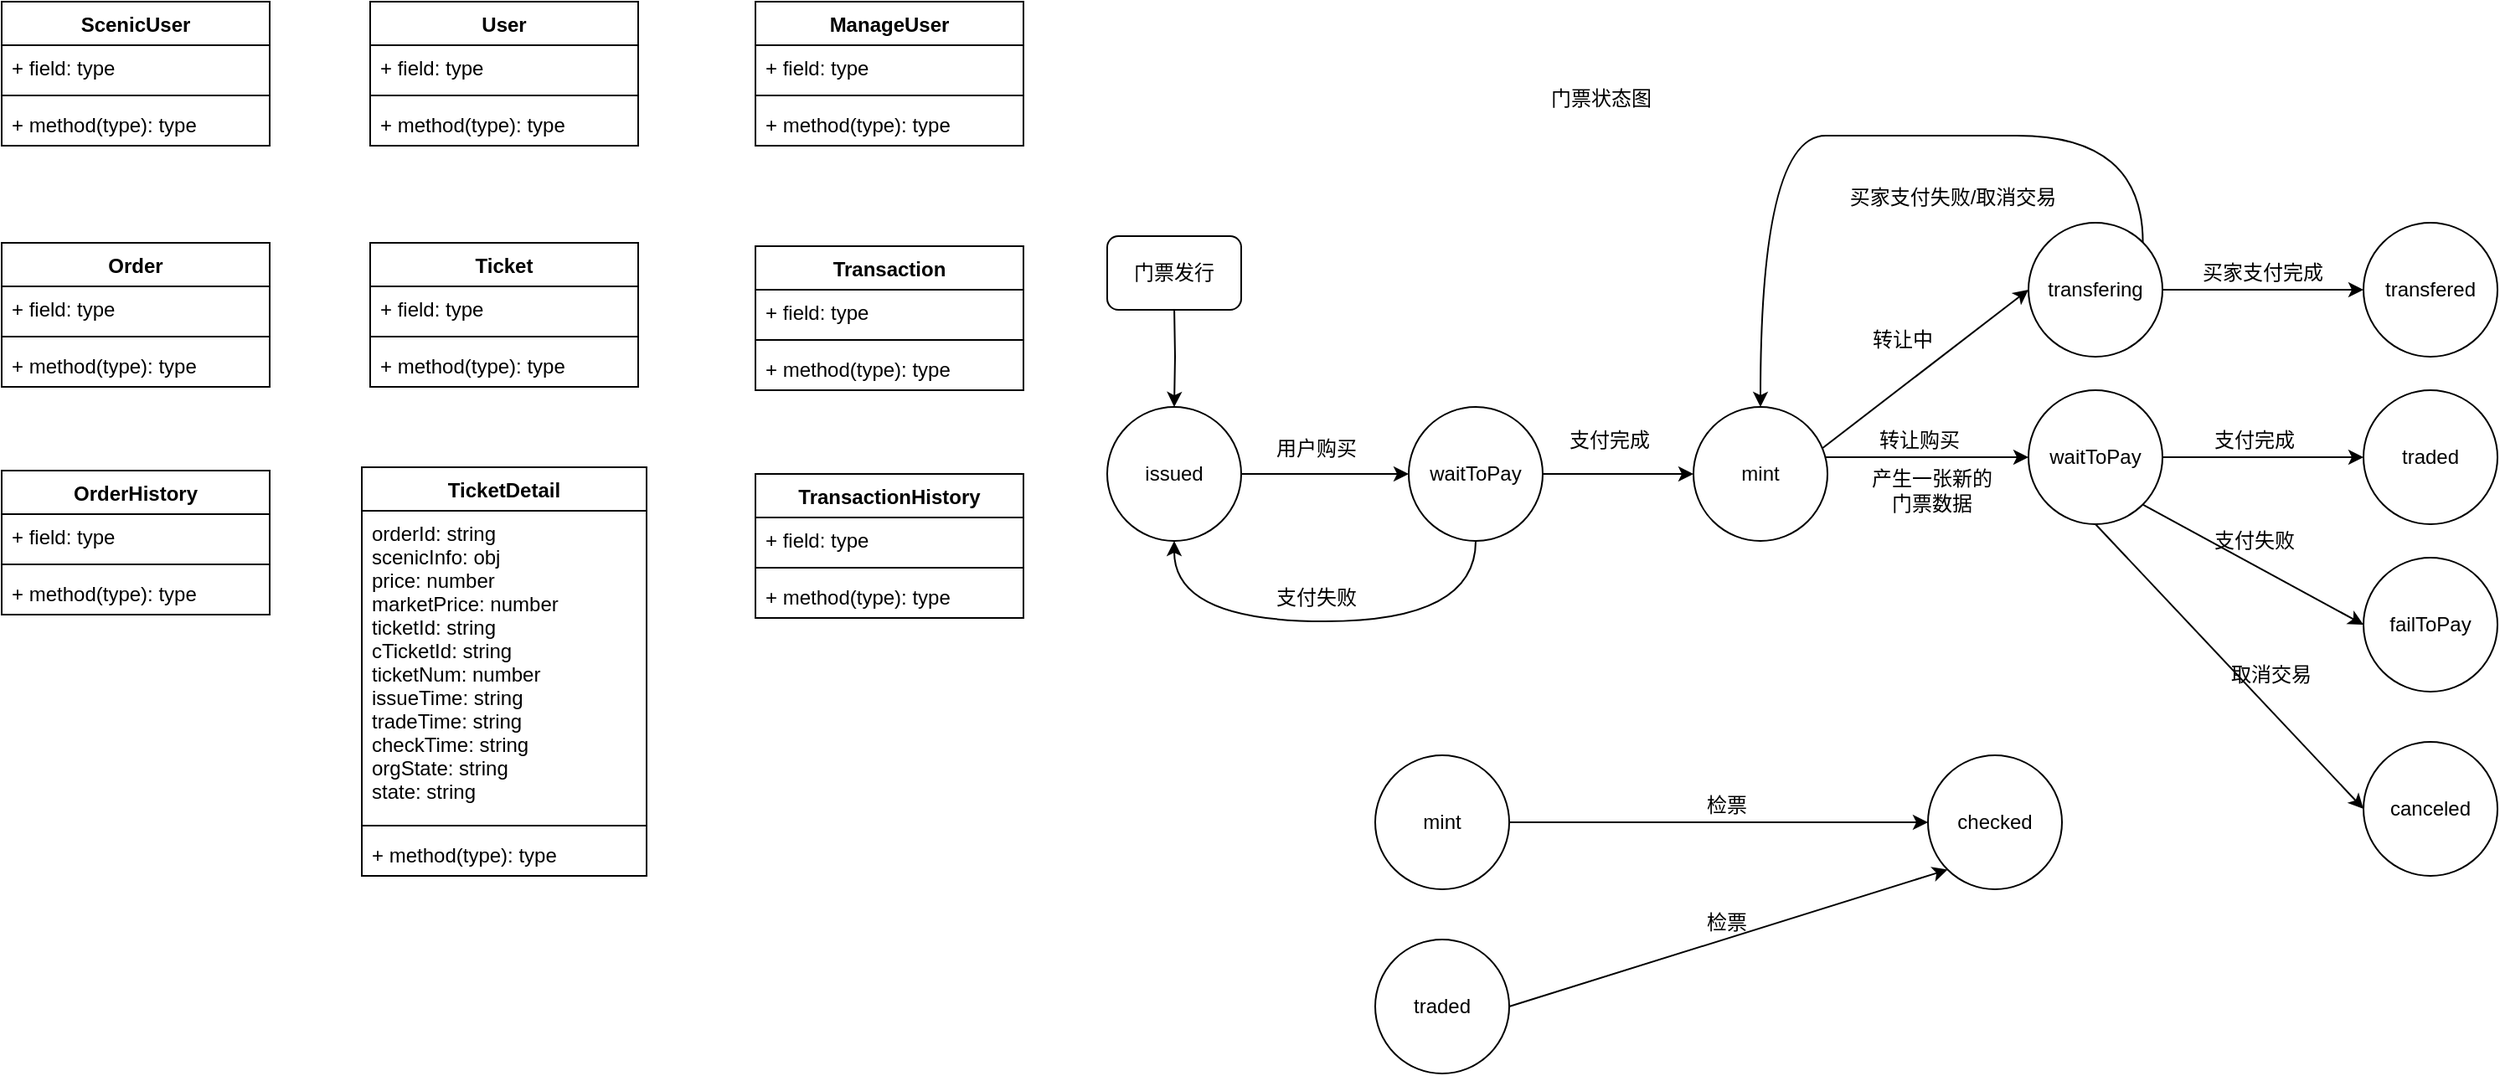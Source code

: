 <mxfile version="13.6.2" type="github">
  <diagram id="VjnDuAETOl2htQ0PQwQe" name="Page-1">
    <mxGraphModel dx="1282" dy="608" grid="1" gridSize="10" guides="1" tooltips="1" connect="1" arrows="1" fold="1" page="1" pageScale="1" pageWidth="850" pageHeight="1100" math="0" shadow="0">
      <root>
        <mxCell id="0" />
        <mxCell id="1" parent="0" />
        <mxCell id="-eFsKwjspfKI78hxDc0E-13" value="ScenicUser" style="swimlane;fontStyle=1;align=center;verticalAlign=top;childLayout=stackLayout;horizontal=1;startSize=26;horizontalStack=0;resizeParent=1;resizeParentMax=0;resizeLast=0;collapsible=1;marginBottom=0;" parent="1" vertex="1">
          <mxGeometry x="280" y="70" width="160" height="86" as="geometry" />
        </mxCell>
        <mxCell id="-eFsKwjspfKI78hxDc0E-14" value="+ field: type" style="text;strokeColor=none;fillColor=none;align=left;verticalAlign=top;spacingLeft=4;spacingRight=4;overflow=hidden;rotatable=0;points=[[0,0.5],[1,0.5]];portConstraint=eastwest;" parent="-eFsKwjspfKI78hxDc0E-13" vertex="1">
          <mxGeometry y="26" width="160" height="26" as="geometry" />
        </mxCell>
        <mxCell id="-eFsKwjspfKI78hxDc0E-15" value="" style="line;strokeWidth=1;fillColor=none;align=left;verticalAlign=middle;spacingTop=-1;spacingLeft=3;spacingRight=3;rotatable=0;labelPosition=right;points=[];portConstraint=eastwest;" parent="-eFsKwjspfKI78hxDc0E-13" vertex="1">
          <mxGeometry y="52" width="160" height="8" as="geometry" />
        </mxCell>
        <mxCell id="-eFsKwjspfKI78hxDc0E-16" value="+ method(type): type" style="text;strokeColor=none;fillColor=none;align=left;verticalAlign=top;spacingLeft=4;spacingRight=4;overflow=hidden;rotatable=0;points=[[0,0.5],[1,0.5]];portConstraint=eastwest;" parent="-eFsKwjspfKI78hxDc0E-13" vertex="1">
          <mxGeometry y="60" width="160" height="26" as="geometry" />
        </mxCell>
        <mxCell id="-eFsKwjspfKI78hxDc0E-5" value="User" style="swimlane;fontStyle=1;align=center;verticalAlign=top;childLayout=stackLayout;horizontal=1;startSize=26;horizontalStack=0;resizeParent=1;resizeParentMax=0;resizeLast=0;collapsible=1;marginBottom=0;" parent="1" vertex="1">
          <mxGeometry x="500" y="70" width="160" height="86" as="geometry" />
        </mxCell>
        <mxCell id="-eFsKwjspfKI78hxDc0E-6" value="+ field: type" style="text;strokeColor=none;fillColor=none;align=left;verticalAlign=top;spacingLeft=4;spacingRight=4;overflow=hidden;rotatable=0;points=[[0,0.5],[1,0.5]];portConstraint=eastwest;" parent="-eFsKwjspfKI78hxDc0E-5" vertex="1">
          <mxGeometry y="26" width="160" height="26" as="geometry" />
        </mxCell>
        <mxCell id="-eFsKwjspfKI78hxDc0E-7" value="" style="line;strokeWidth=1;fillColor=none;align=left;verticalAlign=middle;spacingTop=-1;spacingLeft=3;spacingRight=3;rotatable=0;labelPosition=right;points=[];portConstraint=eastwest;" parent="-eFsKwjspfKI78hxDc0E-5" vertex="1">
          <mxGeometry y="52" width="160" height="8" as="geometry" />
        </mxCell>
        <mxCell id="-eFsKwjspfKI78hxDc0E-8" value="+ method(type): type" style="text;strokeColor=none;fillColor=none;align=left;verticalAlign=top;spacingLeft=4;spacingRight=4;overflow=hidden;rotatable=0;points=[[0,0.5],[1,0.5]];portConstraint=eastwest;" parent="-eFsKwjspfKI78hxDc0E-5" vertex="1">
          <mxGeometry y="60" width="160" height="26" as="geometry" />
        </mxCell>
        <mxCell id="-eFsKwjspfKI78hxDc0E-17" value="ManageUser" style="swimlane;fontStyle=1;align=center;verticalAlign=top;childLayout=stackLayout;horizontal=1;startSize=26;horizontalStack=0;resizeParent=1;resizeParentMax=0;resizeLast=0;collapsible=1;marginBottom=0;" parent="1" vertex="1">
          <mxGeometry x="730" y="70" width="160" height="86" as="geometry" />
        </mxCell>
        <mxCell id="-eFsKwjspfKI78hxDc0E-18" value="+ field: type" style="text;strokeColor=none;fillColor=none;align=left;verticalAlign=top;spacingLeft=4;spacingRight=4;overflow=hidden;rotatable=0;points=[[0,0.5],[1,0.5]];portConstraint=eastwest;" parent="-eFsKwjspfKI78hxDc0E-17" vertex="1">
          <mxGeometry y="26" width="160" height="26" as="geometry" />
        </mxCell>
        <mxCell id="-eFsKwjspfKI78hxDc0E-19" value="" style="line;strokeWidth=1;fillColor=none;align=left;verticalAlign=middle;spacingTop=-1;spacingLeft=3;spacingRight=3;rotatable=0;labelPosition=right;points=[];portConstraint=eastwest;" parent="-eFsKwjspfKI78hxDc0E-17" vertex="1">
          <mxGeometry y="52" width="160" height="8" as="geometry" />
        </mxCell>
        <mxCell id="-eFsKwjspfKI78hxDc0E-20" value="+ method(type): type" style="text;strokeColor=none;fillColor=none;align=left;verticalAlign=top;spacingLeft=4;spacingRight=4;overflow=hidden;rotatable=0;points=[[0,0.5],[1,0.5]];portConstraint=eastwest;" parent="-eFsKwjspfKI78hxDc0E-17" vertex="1">
          <mxGeometry y="60" width="160" height="26" as="geometry" />
        </mxCell>
        <mxCell id="uxPyOdEB8U-QKajxjRza-15" style="rounded=0;orthogonalLoop=1;jettySize=auto;html=1;exitX=1;exitY=0.5;exitDx=0;exitDy=0;entryX=0;entryY=0.5;entryDx=0;entryDy=0;" parent="1" target="uxPyOdEB8U-QKajxjRza-14" edge="1">
          <mxGeometry relative="1" as="geometry">
            <mxPoint x="1360.0" y="342" as="sourcePoint" />
          </mxGeometry>
        </mxCell>
        <mxCell id="uxPyOdEB8U-QKajxjRza-24" style="edgeStyle=none;rounded=0;orthogonalLoop=1;jettySize=auto;html=1;exitX=1;exitY=0.5;exitDx=0;exitDy=0;entryX=0;entryY=0.5;entryDx=0;entryDy=0;" parent="1" target="uxPyOdEB8U-QKajxjRza-23" edge="1">
          <mxGeometry relative="1" as="geometry">
            <mxPoint x="1360.0" y="342" as="sourcePoint" />
          </mxGeometry>
        </mxCell>
        <mxCell id="uxPyOdEB8U-QKajxjRza-17" style="edgeStyle=none;rounded=0;orthogonalLoop=1;jettySize=auto;html=1;exitX=1;exitY=0.5;exitDx=0;exitDy=0;" parent="1" source="uxPyOdEB8U-QKajxjRza-14" target="uxPyOdEB8U-QKajxjRza-16" edge="1">
          <mxGeometry relative="1" as="geometry" />
        </mxCell>
        <mxCell id="uxPyOdEB8U-QKajxjRza-33" style="rounded=0;orthogonalLoop=1;jettySize=auto;html=1;exitX=1;exitY=1;exitDx=0;exitDy=0;entryX=0;entryY=0.5;entryDx=0;entryDy=0;" parent="1" source="uxPyOdEB8U-QKajxjRza-14" target="uxPyOdEB8U-QKajxjRza-32" edge="1">
          <mxGeometry relative="1" as="geometry" />
        </mxCell>
        <mxCell id="uxPyOdEB8U-QKajxjRza-36" style="edgeStyle=none;rounded=0;orthogonalLoop=1;jettySize=auto;html=1;exitX=0.5;exitY=1;exitDx=0;exitDy=0;entryX=0;entryY=0.5;entryDx=0;entryDy=0;" parent="1" source="uxPyOdEB8U-QKajxjRza-14" target="uxPyOdEB8U-QKajxjRza-35" edge="1">
          <mxGeometry relative="1" as="geometry" />
        </mxCell>
        <mxCell id="uxPyOdEB8U-QKajxjRza-14" value="waitToPay" style="ellipse;whiteSpace=wrap;html=1;aspect=fixed;" parent="1" vertex="1">
          <mxGeometry x="1490" y="302" width="80" height="80" as="geometry" />
        </mxCell>
        <mxCell id="uxPyOdEB8U-QKajxjRza-16" value="traded" style="ellipse;whiteSpace=wrap;html=1;aspect=fixed;" parent="1" vertex="1">
          <mxGeometry x="1690" y="302" width="80" height="80" as="geometry" />
        </mxCell>
        <mxCell id="uxPyOdEB8U-QKajxjRza-19" value="转让购买" style="text;html=1;strokeColor=none;fillColor=none;align=center;verticalAlign=middle;whiteSpace=wrap;rounded=0;" parent="1" vertex="1">
          <mxGeometry x="1390" y="322" width="70" height="20" as="geometry" />
        </mxCell>
        <mxCell id="uxPyOdEB8U-QKajxjRza-20" value="支付完成" style="text;html=1;strokeColor=none;fillColor=none;align=center;verticalAlign=middle;whiteSpace=wrap;rounded=0;" parent="1" vertex="1">
          <mxGeometry x="1590" y="322" width="70" height="20" as="geometry" />
        </mxCell>
        <mxCell id="uxPyOdEB8U-QKajxjRza-21" value="transfered" style="ellipse;whiteSpace=wrap;html=1;aspect=fixed;" parent="1" vertex="1">
          <mxGeometry x="1690" y="202" width="80" height="80" as="geometry" />
        </mxCell>
        <mxCell id="uxPyOdEB8U-QKajxjRza-28" style="edgeStyle=none;rounded=0;orthogonalLoop=1;jettySize=auto;html=1;exitX=1;exitY=0.5;exitDx=0;exitDy=0;entryX=0;entryY=0.5;entryDx=0;entryDy=0;" parent="1" source="uxPyOdEB8U-QKajxjRza-23" target="uxPyOdEB8U-QKajxjRza-21" edge="1">
          <mxGeometry relative="1" as="geometry" />
        </mxCell>
        <mxCell id="uxPyOdEB8U-QKajxjRza-39" style="edgeStyle=orthogonalEdgeStyle;rounded=0;orthogonalLoop=1;jettySize=auto;html=1;exitX=1;exitY=0;exitDx=0;exitDy=0;entryX=0.5;entryY=0;entryDx=0;entryDy=0;curved=1;" parent="1" source="uxPyOdEB8U-QKajxjRza-23" target="uxPyOdEB8U-QKajxjRza-38" edge="1">
          <mxGeometry relative="1" as="geometry">
            <Array as="points">
              <mxPoint x="1408" y="150" />
              <mxPoint x="1180" y="150" />
            </Array>
          </mxGeometry>
        </mxCell>
        <mxCell id="uxPyOdEB8U-QKajxjRza-23" value="transfering" style="ellipse;whiteSpace=wrap;html=1;aspect=fixed;" parent="1" vertex="1">
          <mxGeometry x="1490" y="202" width="80" height="80" as="geometry" />
        </mxCell>
        <mxCell id="uxPyOdEB8U-QKajxjRza-25" value="转让中" style="text;html=1;strokeColor=none;fillColor=none;align=center;verticalAlign=middle;whiteSpace=wrap;rounded=0;" parent="1" vertex="1">
          <mxGeometry x="1380" y="262" width="70" height="20" as="geometry" />
        </mxCell>
        <mxCell id="uxPyOdEB8U-QKajxjRza-29" value="买家支付完成" style="text;html=1;strokeColor=none;fillColor=none;align=center;verticalAlign=middle;whiteSpace=wrap;rounded=0;" parent="1" vertex="1">
          <mxGeometry x="1590" y="222" width="80" height="20" as="geometry" />
        </mxCell>
        <mxCell id="uxPyOdEB8U-QKajxjRza-31" value="买家支付失败/取消交易" style="text;html=1;strokeColor=none;fillColor=none;align=center;verticalAlign=middle;whiteSpace=wrap;rounded=0;" parent="1" vertex="1">
          <mxGeometry x="1380" y="182" width="130" height="10" as="geometry" />
        </mxCell>
        <mxCell id="uxPyOdEB8U-QKajxjRza-32" value="failToPay" style="ellipse;whiteSpace=wrap;html=1;aspect=fixed;" parent="1" vertex="1">
          <mxGeometry x="1690" y="402" width="80" height="80" as="geometry" />
        </mxCell>
        <mxCell id="uxPyOdEB8U-QKajxjRza-34" value="支付失败" style="text;html=1;strokeColor=none;fillColor=none;align=center;verticalAlign=middle;whiteSpace=wrap;rounded=0;" parent="1" vertex="1">
          <mxGeometry x="1590" y="382" width="70" height="20" as="geometry" />
        </mxCell>
        <mxCell id="uxPyOdEB8U-QKajxjRza-35" value="canceled" style="ellipse;whiteSpace=wrap;html=1;aspect=fixed;" parent="1" vertex="1">
          <mxGeometry x="1690" y="512" width="80" height="80" as="geometry" />
        </mxCell>
        <mxCell id="uxPyOdEB8U-QKajxjRza-37" value="取消交易" style="text;html=1;strokeColor=none;fillColor=none;align=center;verticalAlign=middle;whiteSpace=wrap;rounded=0;" parent="1" vertex="1">
          <mxGeometry x="1600" y="462" width="70" height="20" as="geometry" />
        </mxCell>
        <mxCell id="uxPyOdEB8U-QKajxjRza-38" value="mint" style="ellipse;whiteSpace=wrap;html=1;aspect=fixed;" parent="1" vertex="1">
          <mxGeometry x="1290" y="312" width="80" height="80" as="geometry" />
        </mxCell>
        <mxCell id="uxPyOdEB8U-QKajxjRza-42" style="rounded=0;orthogonalLoop=1;jettySize=auto;html=1;exitX=1;exitY=0.5;exitDx=0;exitDy=0;entryX=0;entryY=0.5;entryDx=0;entryDy=0;" parent="1" source="uxPyOdEB8U-QKajxjRza-40" target="uxPyOdEB8U-QKajxjRza-41" edge="1">
          <mxGeometry relative="1" as="geometry" />
        </mxCell>
        <mxCell id="-eFsKwjspfKI78hxDc0E-1" value="Order" style="swimlane;fontStyle=1;align=center;verticalAlign=top;childLayout=stackLayout;horizontal=1;startSize=26;horizontalStack=0;resizeParent=1;resizeParentMax=0;resizeLast=0;collapsible=1;marginBottom=0;" parent="1" vertex="1">
          <mxGeometry x="280" y="214" width="160" height="86" as="geometry" />
        </mxCell>
        <mxCell id="-eFsKwjspfKI78hxDc0E-2" value="+ field: type" style="text;strokeColor=none;fillColor=none;align=left;verticalAlign=top;spacingLeft=4;spacingRight=4;overflow=hidden;rotatable=0;points=[[0,0.5],[1,0.5]];portConstraint=eastwest;" parent="-eFsKwjspfKI78hxDc0E-1" vertex="1">
          <mxGeometry y="26" width="160" height="26" as="geometry" />
        </mxCell>
        <mxCell id="-eFsKwjspfKI78hxDc0E-3" value="" style="line;strokeWidth=1;fillColor=none;align=left;verticalAlign=middle;spacingTop=-1;spacingLeft=3;spacingRight=3;rotatable=0;labelPosition=right;points=[];portConstraint=eastwest;" parent="-eFsKwjspfKI78hxDc0E-1" vertex="1">
          <mxGeometry y="52" width="160" height="8" as="geometry" />
        </mxCell>
        <mxCell id="-eFsKwjspfKI78hxDc0E-4" value="+ method(type): type" style="text;strokeColor=none;fillColor=none;align=left;verticalAlign=top;spacingLeft=4;spacingRight=4;overflow=hidden;rotatable=0;points=[[0,0.5],[1,0.5]];portConstraint=eastwest;" parent="-eFsKwjspfKI78hxDc0E-1" vertex="1">
          <mxGeometry y="60" width="160" height="26" as="geometry" />
        </mxCell>
        <mxCell id="-eFsKwjspfKI78hxDc0E-9" value="Ticket" style="swimlane;fontStyle=1;align=center;verticalAlign=top;childLayout=stackLayout;horizontal=1;startSize=26;horizontalStack=0;resizeParent=1;resizeParentMax=0;resizeLast=0;collapsible=1;marginBottom=0;" parent="1" vertex="1">
          <mxGeometry x="500" y="214" width="160" height="86" as="geometry" />
        </mxCell>
        <mxCell id="-eFsKwjspfKI78hxDc0E-10" value="+ field: type" style="text;strokeColor=none;fillColor=none;align=left;verticalAlign=top;spacingLeft=4;spacingRight=4;overflow=hidden;rotatable=0;points=[[0,0.5],[1,0.5]];portConstraint=eastwest;" parent="-eFsKwjspfKI78hxDc0E-9" vertex="1">
          <mxGeometry y="26" width="160" height="26" as="geometry" />
        </mxCell>
        <mxCell id="-eFsKwjspfKI78hxDc0E-11" value="" style="line;strokeWidth=1;fillColor=none;align=left;verticalAlign=middle;spacingTop=-1;spacingLeft=3;spacingRight=3;rotatable=0;labelPosition=right;points=[];portConstraint=eastwest;" parent="-eFsKwjspfKI78hxDc0E-9" vertex="1">
          <mxGeometry y="52" width="160" height="8" as="geometry" />
        </mxCell>
        <mxCell id="-eFsKwjspfKI78hxDc0E-12" value="+ method(type): type" style="text;strokeColor=none;fillColor=none;align=left;verticalAlign=top;spacingLeft=4;spacingRight=4;overflow=hidden;rotatable=0;points=[[0,0.5],[1,0.5]];portConstraint=eastwest;" parent="-eFsKwjspfKI78hxDc0E-9" vertex="1">
          <mxGeometry y="60" width="160" height="26" as="geometry" />
        </mxCell>
        <mxCell id="uxPyOdEB8U-QKajxjRza-40" value="mint" style="ellipse;whiteSpace=wrap;html=1;aspect=fixed;" parent="1" vertex="1">
          <mxGeometry x="1100" y="520" width="80" height="80" as="geometry" />
        </mxCell>
        <mxCell id="uxPyOdEB8U-QKajxjRza-41" value="checked" style="ellipse;whiteSpace=wrap;html=1;aspect=fixed;" parent="1" vertex="1">
          <mxGeometry x="1430" y="520" width="80" height="80" as="geometry" />
        </mxCell>
        <mxCell id="uxPyOdEB8U-QKajxjRza-43" value="检票" style="text;html=1;strokeColor=none;fillColor=none;align=center;verticalAlign=middle;whiteSpace=wrap;rounded=0;" parent="1" vertex="1">
          <mxGeometry x="1290" y="540" width="40" height="20" as="geometry" />
        </mxCell>
        <mxCell id="uxPyOdEB8U-QKajxjRza-45" style="edgeStyle=none;rounded=0;orthogonalLoop=1;jettySize=auto;html=1;exitX=1;exitY=0.5;exitDx=0;exitDy=0;entryX=0;entryY=1;entryDx=0;entryDy=0;" parent="1" source="uxPyOdEB8U-QKajxjRza-44" target="uxPyOdEB8U-QKajxjRza-41" edge="1">
          <mxGeometry relative="1" as="geometry" />
        </mxCell>
        <mxCell id="uxPyOdEB8U-QKajxjRza-9" value="TicketDetail" style="swimlane;fontStyle=1;align=center;verticalAlign=top;childLayout=stackLayout;horizontal=1;startSize=26;horizontalStack=0;resizeParent=1;resizeParentMax=0;resizeLast=0;collapsible=1;marginBottom=0;" parent="1" vertex="1">
          <mxGeometry x="495" y="348" width="170" height="244" as="geometry" />
        </mxCell>
        <mxCell id="uxPyOdEB8U-QKajxjRza-10" value="orderId: string&#xa;scenicInfo: obj&#xa;price: number&#xa;marketPrice: number&#xa;ticketId: string&#xa;cTicketId: string&#xa;ticketNum: number&#xa;issueTime: string&#xa;tradeTime: string&#xa;checkTime: string&#xa;orgState: string&#xa;state: string" style="text;strokeColor=none;fillColor=none;align=left;verticalAlign=top;spacingLeft=4;spacingRight=4;overflow=hidden;rotatable=0;points=[[0,0.5],[1,0.5]];portConstraint=eastwest;" parent="uxPyOdEB8U-QKajxjRza-9" vertex="1">
          <mxGeometry y="26" width="170" height="184" as="geometry" />
        </mxCell>
        <mxCell id="uxPyOdEB8U-QKajxjRza-11" value="" style="line;strokeWidth=1;fillColor=none;align=left;verticalAlign=middle;spacingTop=-1;spacingLeft=3;spacingRight=3;rotatable=0;labelPosition=right;points=[];portConstraint=eastwest;" parent="uxPyOdEB8U-QKajxjRza-9" vertex="1">
          <mxGeometry y="210" width="170" height="8" as="geometry" />
        </mxCell>
        <mxCell id="uxPyOdEB8U-QKajxjRza-12" value="+ method(type): type" style="text;strokeColor=none;fillColor=none;align=left;verticalAlign=top;spacingLeft=4;spacingRight=4;overflow=hidden;rotatable=0;points=[[0,0.5],[1,0.5]];portConstraint=eastwest;" parent="uxPyOdEB8U-QKajxjRza-9" vertex="1">
          <mxGeometry y="218" width="170" height="26" as="geometry" />
        </mxCell>
        <mxCell id="uxPyOdEB8U-QKajxjRza-1" value="OrderHistory" style="swimlane;fontStyle=1;align=center;verticalAlign=top;childLayout=stackLayout;horizontal=1;startSize=26;horizontalStack=0;resizeParent=1;resizeParentMax=0;resizeLast=0;collapsible=1;marginBottom=0;" parent="1" vertex="1">
          <mxGeometry x="280" y="350" width="160" height="86" as="geometry" />
        </mxCell>
        <mxCell id="uxPyOdEB8U-QKajxjRza-2" value="+ field: type" style="text;strokeColor=none;fillColor=none;align=left;verticalAlign=top;spacingLeft=4;spacingRight=4;overflow=hidden;rotatable=0;points=[[0,0.5],[1,0.5]];portConstraint=eastwest;" parent="uxPyOdEB8U-QKajxjRza-1" vertex="1">
          <mxGeometry y="26" width="160" height="26" as="geometry" />
        </mxCell>
        <mxCell id="uxPyOdEB8U-QKajxjRza-3" value="" style="line;strokeWidth=1;fillColor=none;align=left;verticalAlign=middle;spacingTop=-1;spacingLeft=3;spacingRight=3;rotatable=0;labelPosition=right;points=[];portConstraint=eastwest;" parent="uxPyOdEB8U-QKajxjRza-1" vertex="1">
          <mxGeometry y="52" width="160" height="8" as="geometry" />
        </mxCell>
        <mxCell id="uxPyOdEB8U-QKajxjRza-4" value="+ method(type): type" style="text;strokeColor=none;fillColor=none;align=left;verticalAlign=top;spacingLeft=4;spacingRight=4;overflow=hidden;rotatable=0;points=[[0,0.5],[1,0.5]];portConstraint=eastwest;" parent="uxPyOdEB8U-QKajxjRza-1" vertex="1">
          <mxGeometry y="60" width="160" height="26" as="geometry" />
        </mxCell>
        <mxCell id="uxPyOdEB8U-QKajxjRza-44" value="traded" style="ellipse;whiteSpace=wrap;html=1;aspect=fixed;" parent="1" vertex="1">
          <mxGeometry x="1100" y="630" width="80" height="80" as="geometry" />
        </mxCell>
        <mxCell id="uxPyOdEB8U-QKajxjRza-46" value="检票" style="text;html=1;strokeColor=none;fillColor=none;align=center;verticalAlign=middle;whiteSpace=wrap;rounded=0;" parent="1" vertex="1">
          <mxGeometry x="1290" y="610" width="40" height="20" as="geometry" />
        </mxCell>
        <mxCell id="uxPyOdEB8U-QKajxjRza-47" value="产生一张新的门票数据" style="text;html=1;strokeColor=none;fillColor=none;align=center;verticalAlign=middle;whiteSpace=wrap;rounded=0;" parent="1" vertex="1">
          <mxGeometry x="1390" y="352" width="85" height="20" as="geometry" />
        </mxCell>
        <mxCell id="xiavy172Thg_-5YgBtFs-4" style="edgeStyle=orthogonalEdgeStyle;rounded=0;orthogonalLoop=1;jettySize=auto;html=1;exitX=1;exitY=0.5;exitDx=0;exitDy=0;entryX=0;entryY=0.5;entryDx=0;entryDy=0;" parent="1" source="xiavy172Thg_-5YgBtFs-1" target="xiavy172Thg_-5YgBtFs-3" edge="1">
          <mxGeometry relative="1" as="geometry" />
        </mxCell>
        <mxCell id="xiavy172Thg_-5YgBtFs-1" value="issued" style="ellipse;whiteSpace=wrap;html=1;aspect=fixed;" parent="1" vertex="1">
          <mxGeometry x="940" y="312" width="80" height="80" as="geometry" />
        </mxCell>
        <mxCell id="xiavy172Thg_-5YgBtFs-5" style="edgeStyle=orthogonalEdgeStyle;rounded=0;orthogonalLoop=1;jettySize=auto;html=1;exitX=1;exitY=0.5;exitDx=0;exitDy=0;" parent="1" source="xiavy172Thg_-5YgBtFs-3" target="uxPyOdEB8U-QKajxjRza-38" edge="1">
          <mxGeometry relative="1" as="geometry" />
        </mxCell>
        <mxCell id="xiavy172Thg_-5YgBtFs-9" style="edgeStyle=orthogonalEdgeStyle;rounded=0;orthogonalLoop=1;jettySize=auto;html=1;exitX=0.5;exitY=1;exitDx=0;exitDy=0;entryX=0.5;entryY=1;entryDx=0;entryDy=0;curved=1;" parent="1" source="xiavy172Thg_-5YgBtFs-3" target="xiavy172Thg_-5YgBtFs-1" edge="1">
          <mxGeometry relative="1" as="geometry">
            <Array as="points">
              <mxPoint x="1160" y="440" />
              <mxPoint x="980" y="440" />
            </Array>
          </mxGeometry>
        </mxCell>
        <mxCell id="xiavy172Thg_-5YgBtFs-3" value="waitToPay" style="ellipse;whiteSpace=wrap;html=1;aspect=fixed;" parent="1" vertex="1">
          <mxGeometry x="1120" y="312" width="80" height="80" as="geometry" />
        </mxCell>
        <mxCell id="xiavy172Thg_-5YgBtFs-6" value="支付完成" style="text;html=1;strokeColor=none;fillColor=none;align=center;verticalAlign=middle;whiteSpace=wrap;rounded=0;" parent="1" vertex="1">
          <mxGeometry x="1205" y="322" width="70" height="20" as="geometry" />
        </mxCell>
        <mxCell id="xiavy172Thg_-5YgBtFs-8" value="门票状态图" style="text;html=1;strokeColor=none;fillColor=none;align=center;verticalAlign=middle;whiteSpace=wrap;rounded=0;" parent="1" vertex="1">
          <mxGeometry x="1170" y="116" width="130" height="24" as="geometry" />
        </mxCell>
        <mxCell id="xiavy172Thg_-5YgBtFs-10" value="支付失败" style="text;html=1;strokeColor=none;fillColor=none;align=center;verticalAlign=middle;whiteSpace=wrap;rounded=0;" parent="1" vertex="1">
          <mxGeometry x="1030" y="416" width="70" height="20" as="geometry" />
        </mxCell>
        <mxCell id="ycZ-OousBWEmaGHV2r1z-3" style="edgeStyle=orthogonalEdgeStyle;rounded=0;orthogonalLoop=1;jettySize=auto;html=1;exitX=0.5;exitY=1;exitDx=0;exitDy=0;entryX=0.5;entryY=0;entryDx=0;entryDy=0;" edge="1" parent="1" target="xiavy172Thg_-5YgBtFs-1">
          <mxGeometry relative="1" as="geometry">
            <mxPoint x="980" y="251" as="sourcePoint" />
          </mxGeometry>
        </mxCell>
        <mxCell id="ycZ-OousBWEmaGHV2r1z-4" value="&lt;span&gt;门票发行&lt;/span&gt;" style="rounded=1;whiteSpace=wrap;html=1;" vertex="1" parent="1">
          <mxGeometry x="940" y="210" width="80" height="44" as="geometry" />
        </mxCell>
        <mxCell id="ycZ-OousBWEmaGHV2r1z-5" value="用户购买" style="text;html=1;strokeColor=none;fillColor=none;align=center;verticalAlign=middle;whiteSpace=wrap;rounded=0;" vertex="1" parent="1">
          <mxGeometry x="1030" y="327" width="70" height="20" as="geometry" />
        </mxCell>
        <mxCell id="-eFsKwjspfKI78hxDc0E-21" value="Transaction" style="swimlane;fontStyle=1;align=center;verticalAlign=top;childLayout=stackLayout;horizontal=1;startSize=26;horizontalStack=0;resizeParent=1;resizeParentMax=0;resizeLast=0;collapsible=1;marginBottom=0;" parent="1" vertex="1">
          <mxGeometry x="730" y="216" width="160" height="86" as="geometry" />
        </mxCell>
        <mxCell id="-eFsKwjspfKI78hxDc0E-22" value="+ field: type" style="text;strokeColor=none;fillColor=none;align=left;verticalAlign=top;spacingLeft=4;spacingRight=4;overflow=hidden;rotatable=0;points=[[0,0.5],[1,0.5]];portConstraint=eastwest;" parent="-eFsKwjspfKI78hxDc0E-21" vertex="1">
          <mxGeometry y="26" width="160" height="26" as="geometry" />
        </mxCell>
        <mxCell id="-eFsKwjspfKI78hxDc0E-23" value="" style="line;strokeWidth=1;fillColor=none;align=left;verticalAlign=middle;spacingTop=-1;spacingLeft=3;spacingRight=3;rotatable=0;labelPosition=right;points=[];portConstraint=eastwest;" parent="-eFsKwjspfKI78hxDc0E-21" vertex="1">
          <mxGeometry y="52" width="160" height="8" as="geometry" />
        </mxCell>
        <mxCell id="-eFsKwjspfKI78hxDc0E-24" value="+ method(type): type" style="text;strokeColor=none;fillColor=none;align=left;verticalAlign=top;spacingLeft=4;spacingRight=4;overflow=hidden;rotatable=0;points=[[0,0.5],[1,0.5]];portConstraint=eastwest;" parent="-eFsKwjspfKI78hxDc0E-21" vertex="1">
          <mxGeometry y="60" width="160" height="26" as="geometry" />
        </mxCell>
        <mxCell id="uxPyOdEB8U-QKajxjRza-5" value="TransactionHistory" style="swimlane;fontStyle=1;align=center;verticalAlign=top;childLayout=stackLayout;horizontal=1;startSize=26;horizontalStack=0;resizeParent=1;resizeParentMax=0;resizeLast=0;collapsible=1;marginBottom=0;" parent="1" vertex="1">
          <mxGeometry x="730" y="352" width="160" height="86" as="geometry" />
        </mxCell>
        <mxCell id="uxPyOdEB8U-QKajxjRza-6" value="+ field: type" style="text;strokeColor=none;fillColor=none;align=left;verticalAlign=top;spacingLeft=4;spacingRight=4;overflow=hidden;rotatable=0;points=[[0,0.5],[1,0.5]];portConstraint=eastwest;" parent="uxPyOdEB8U-QKajxjRza-5" vertex="1">
          <mxGeometry y="26" width="160" height="26" as="geometry" />
        </mxCell>
        <mxCell id="uxPyOdEB8U-QKajxjRza-7" value="" style="line;strokeWidth=1;fillColor=none;align=left;verticalAlign=middle;spacingTop=-1;spacingLeft=3;spacingRight=3;rotatable=0;labelPosition=right;points=[];portConstraint=eastwest;" parent="uxPyOdEB8U-QKajxjRza-5" vertex="1">
          <mxGeometry y="52" width="160" height="8" as="geometry" />
        </mxCell>
        <mxCell id="uxPyOdEB8U-QKajxjRza-8" value="+ method(type): type" style="text;strokeColor=none;fillColor=none;align=left;verticalAlign=top;spacingLeft=4;spacingRight=4;overflow=hidden;rotatable=0;points=[[0,0.5],[1,0.5]];portConstraint=eastwest;" parent="uxPyOdEB8U-QKajxjRza-5" vertex="1">
          <mxGeometry y="60" width="160" height="26" as="geometry" />
        </mxCell>
      </root>
    </mxGraphModel>
  </diagram>
</mxfile>
